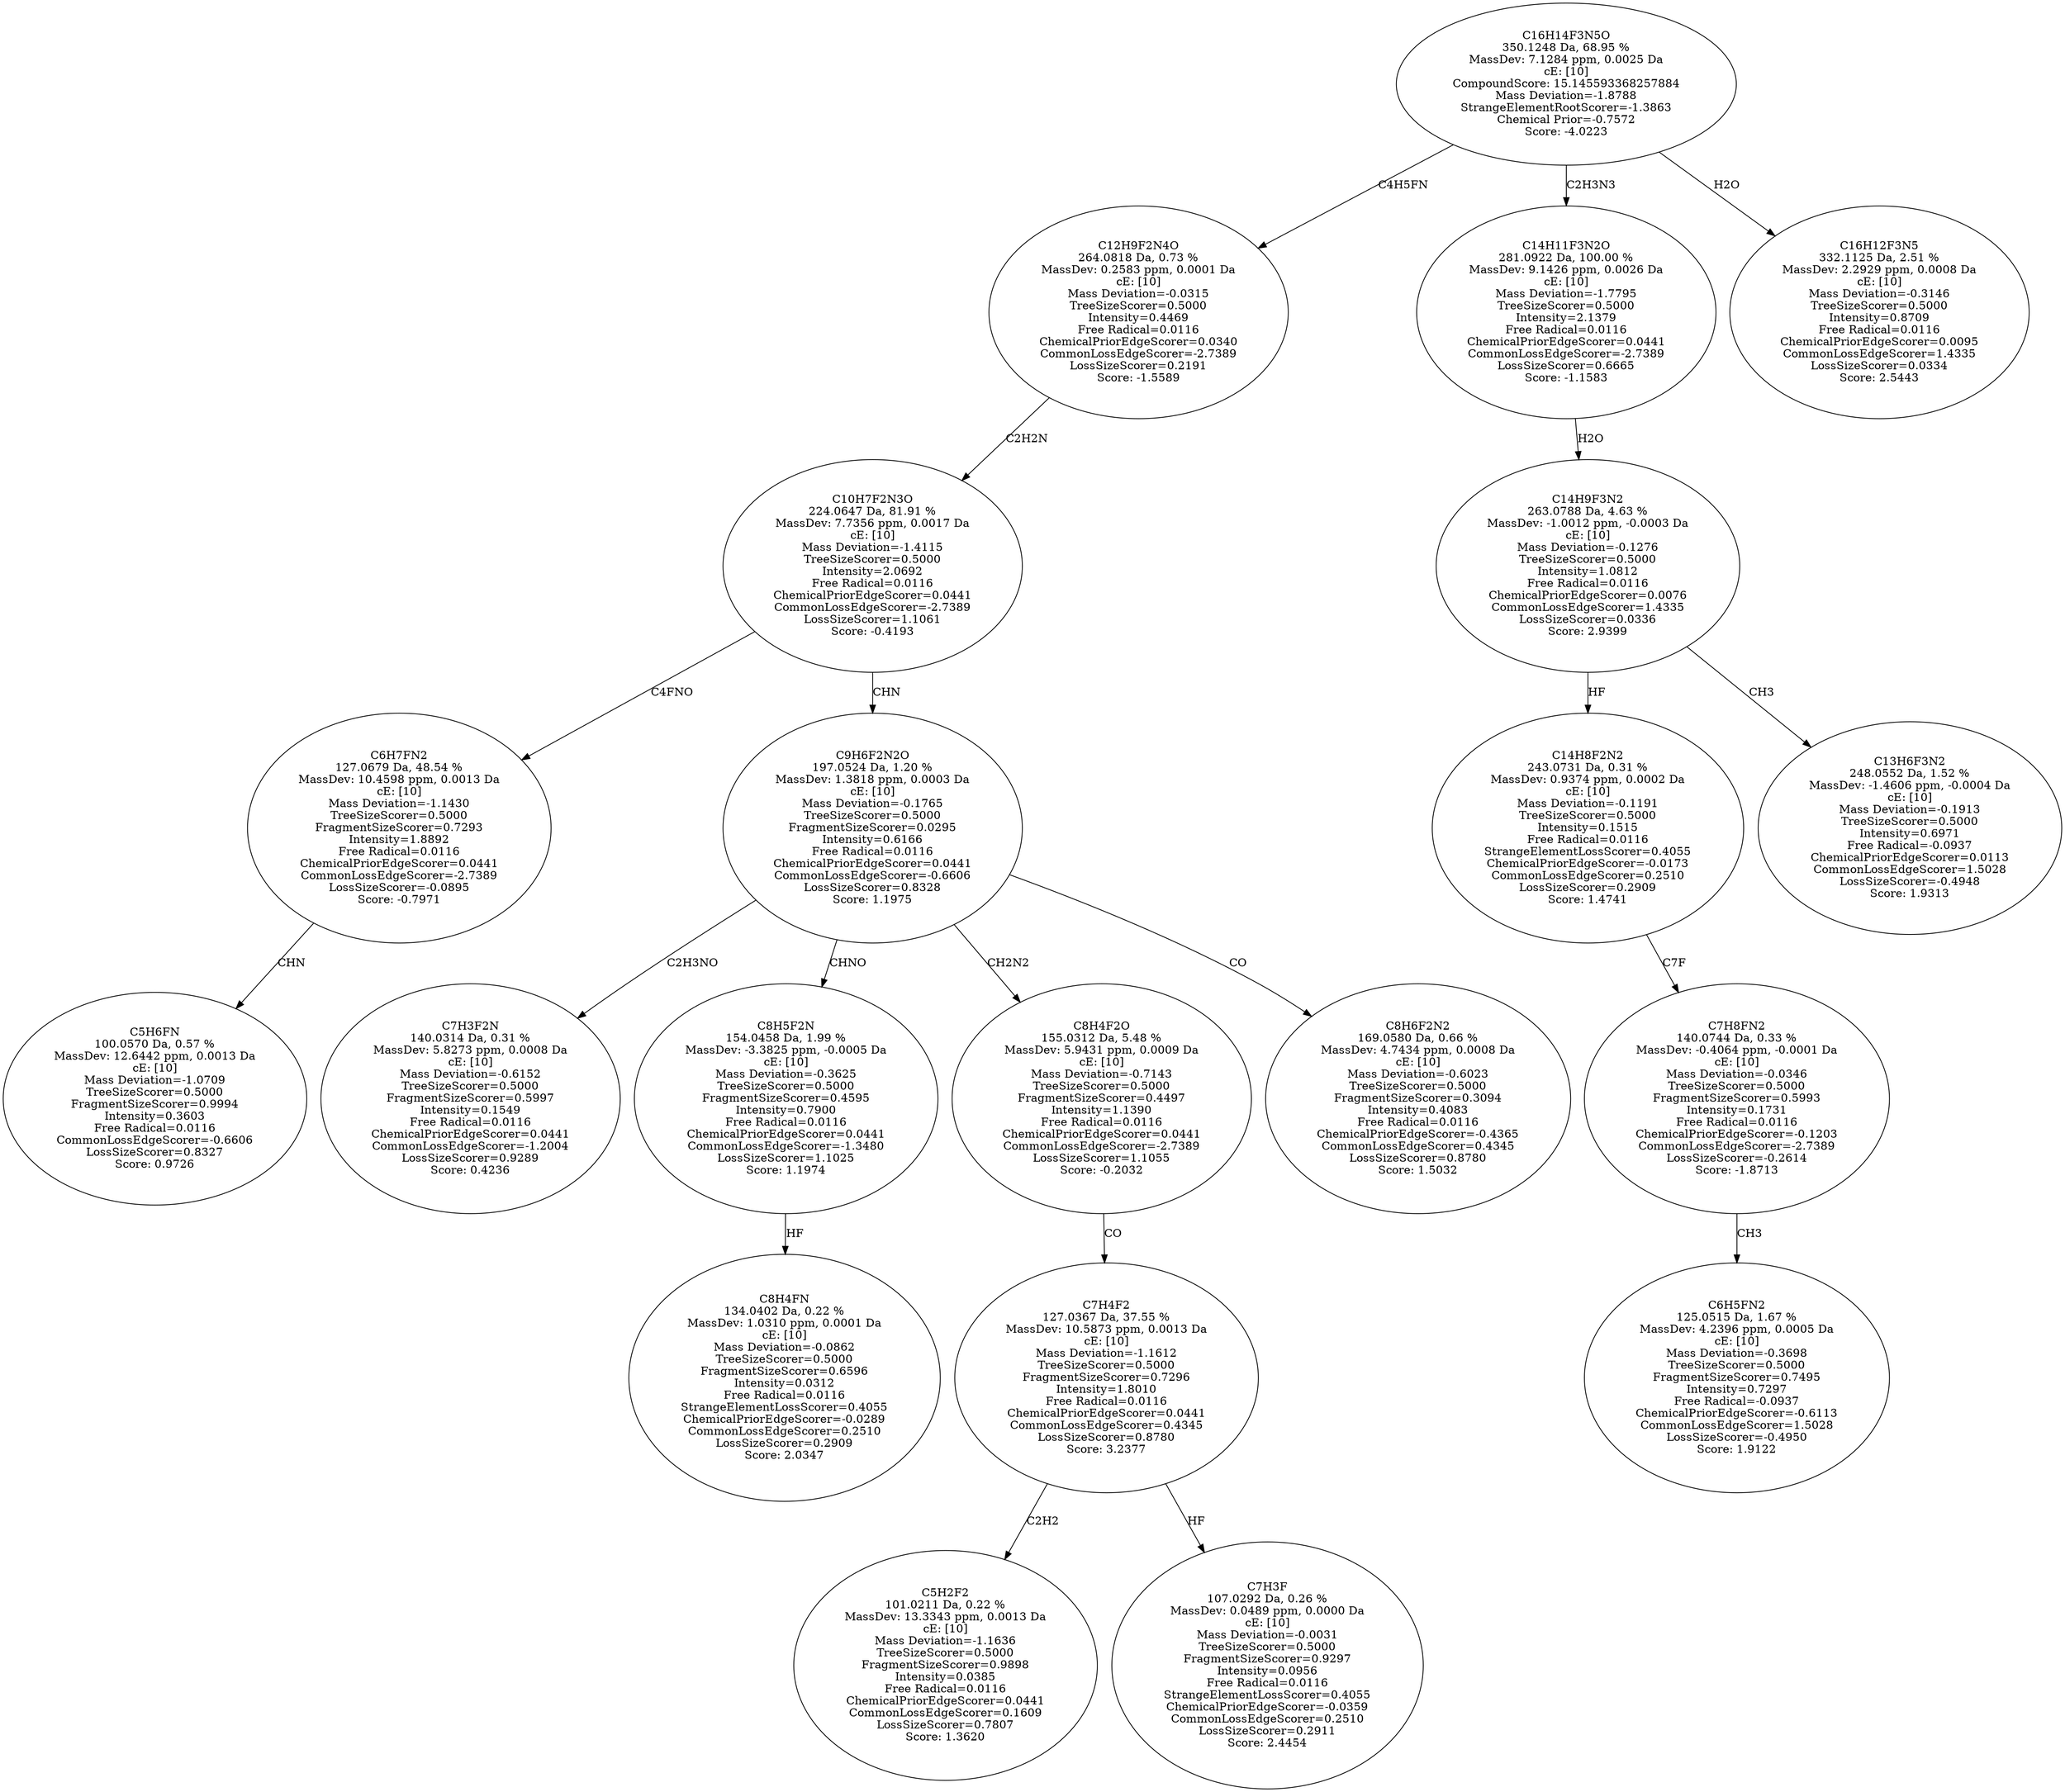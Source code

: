strict digraph {
v1 [label="C5H6FN\n100.0570 Da, 0.57 %\nMassDev: 12.6442 ppm, 0.0013 Da\ncE: [10]\nMass Deviation=-1.0709\nTreeSizeScorer=0.5000\nFragmentSizeScorer=0.9994\nIntensity=0.3603\nFree Radical=0.0116\nCommonLossEdgeScorer=-0.6606\nLossSizeScorer=0.8327\nScore: 0.9726"];
v2 [label="C6H7FN2\n127.0679 Da, 48.54 %\nMassDev: 10.4598 ppm, 0.0013 Da\ncE: [10]\nMass Deviation=-1.1430\nTreeSizeScorer=0.5000\nFragmentSizeScorer=0.7293\nIntensity=1.8892\nFree Radical=0.0116\nChemicalPriorEdgeScorer=0.0441\nCommonLossEdgeScorer=-2.7389\nLossSizeScorer=-0.0895\nScore: -0.7971"];
v3 [label="C7H3F2N\n140.0314 Da, 0.31 %\nMassDev: 5.8273 ppm, 0.0008 Da\ncE: [10]\nMass Deviation=-0.6152\nTreeSizeScorer=0.5000\nFragmentSizeScorer=0.5997\nIntensity=0.1549\nFree Radical=0.0116\nChemicalPriorEdgeScorer=0.0441\nCommonLossEdgeScorer=-1.2004\nLossSizeScorer=0.9289\nScore: 0.4236"];
v4 [label="C8H4FN\n134.0402 Da, 0.22 %\nMassDev: 1.0310 ppm, 0.0001 Da\ncE: [10]\nMass Deviation=-0.0862\nTreeSizeScorer=0.5000\nFragmentSizeScorer=0.6596\nIntensity=0.0312\nFree Radical=0.0116\nStrangeElementLossScorer=0.4055\nChemicalPriorEdgeScorer=-0.0289\nCommonLossEdgeScorer=0.2510\nLossSizeScorer=0.2909\nScore: 2.0347"];
v5 [label="C8H5F2N\n154.0458 Da, 1.99 %\nMassDev: -3.3825 ppm, -0.0005 Da\ncE: [10]\nMass Deviation=-0.3625\nTreeSizeScorer=0.5000\nFragmentSizeScorer=0.4595\nIntensity=0.7900\nFree Radical=0.0116\nChemicalPriorEdgeScorer=0.0441\nCommonLossEdgeScorer=-1.3480\nLossSizeScorer=1.1025\nScore: 1.1974"];
v6 [label="C5H2F2\n101.0211 Da, 0.22 %\nMassDev: 13.3343 ppm, 0.0013 Da\ncE: [10]\nMass Deviation=-1.1636\nTreeSizeScorer=0.5000\nFragmentSizeScorer=0.9898\nIntensity=0.0385\nFree Radical=0.0116\nChemicalPriorEdgeScorer=0.0441\nCommonLossEdgeScorer=0.1609\nLossSizeScorer=0.7807\nScore: 1.3620"];
v7 [label="C7H3F\n107.0292 Da, 0.26 %\nMassDev: 0.0489 ppm, 0.0000 Da\ncE: [10]\nMass Deviation=-0.0031\nTreeSizeScorer=0.5000\nFragmentSizeScorer=0.9297\nIntensity=0.0956\nFree Radical=0.0116\nStrangeElementLossScorer=0.4055\nChemicalPriorEdgeScorer=-0.0359\nCommonLossEdgeScorer=0.2510\nLossSizeScorer=0.2911\nScore: 2.4454"];
v8 [label="C7H4F2\n127.0367 Da, 37.55 %\nMassDev: 10.5873 ppm, 0.0013 Da\ncE: [10]\nMass Deviation=-1.1612\nTreeSizeScorer=0.5000\nFragmentSizeScorer=0.7296\nIntensity=1.8010\nFree Radical=0.0116\nChemicalPriorEdgeScorer=0.0441\nCommonLossEdgeScorer=0.4345\nLossSizeScorer=0.8780\nScore: 3.2377"];
v9 [label="C8H4F2O\n155.0312 Da, 5.48 %\nMassDev: 5.9431 ppm, 0.0009 Da\ncE: [10]\nMass Deviation=-0.7143\nTreeSizeScorer=0.5000\nFragmentSizeScorer=0.4497\nIntensity=1.1390\nFree Radical=0.0116\nChemicalPriorEdgeScorer=0.0441\nCommonLossEdgeScorer=-2.7389\nLossSizeScorer=1.1055\nScore: -0.2032"];
v10 [label="C8H6F2N2\n169.0580 Da, 0.66 %\nMassDev: 4.7434 ppm, 0.0008 Da\ncE: [10]\nMass Deviation=-0.6023\nTreeSizeScorer=0.5000\nFragmentSizeScorer=0.3094\nIntensity=0.4083\nFree Radical=0.0116\nChemicalPriorEdgeScorer=-0.4365\nCommonLossEdgeScorer=0.4345\nLossSizeScorer=0.8780\nScore: 1.5032"];
v11 [label="C9H6F2N2O\n197.0524 Da, 1.20 %\nMassDev: 1.3818 ppm, 0.0003 Da\ncE: [10]\nMass Deviation=-0.1765\nTreeSizeScorer=0.5000\nFragmentSizeScorer=0.0295\nIntensity=0.6166\nFree Radical=0.0116\nChemicalPriorEdgeScorer=0.0441\nCommonLossEdgeScorer=-0.6606\nLossSizeScorer=0.8328\nScore: 1.1975"];
v12 [label="C10H7F2N3O\n224.0647 Da, 81.91 %\nMassDev: 7.7356 ppm, 0.0017 Da\ncE: [10]\nMass Deviation=-1.4115\nTreeSizeScorer=0.5000\nIntensity=2.0692\nFree Radical=0.0116\nChemicalPriorEdgeScorer=0.0441\nCommonLossEdgeScorer=-2.7389\nLossSizeScorer=1.1061\nScore: -0.4193"];
v13 [label="C12H9F2N4O\n264.0818 Da, 0.73 %\nMassDev: 0.2583 ppm, 0.0001 Da\ncE: [10]\nMass Deviation=-0.0315\nTreeSizeScorer=0.5000\nIntensity=0.4469\nFree Radical=0.0116\nChemicalPriorEdgeScorer=0.0340\nCommonLossEdgeScorer=-2.7389\nLossSizeScorer=0.2191\nScore: -1.5589"];
v14 [label="C6H5FN2\n125.0515 Da, 1.67 %\nMassDev: 4.2396 ppm, 0.0005 Da\ncE: [10]\nMass Deviation=-0.3698\nTreeSizeScorer=0.5000\nFragmentSizeScorer=0.7495\nIntensity=0.7297\nFree Radical=-0.0937\nChemicalPriorEdgeScorer=-0.6113\nCommonLossEdgeScorer=1.5028\nLossSizeScorer=-0.4950\nScore: 1.9122"];
v15 [label="C7H8FN2\n140.0744 Da, 0.33 %\nMassDev: -0.4064 ppm, -0.0001 Da\ncE: [10]\nMass Deviation=-0.0346\nTreeSizeScorer=0.5000\nFragmentSizeScorer=0.5993\nIntensity=0.1731\nFree Radical=0.0116\nChemicalPriorEdgeScorer=-0.1203\nCommonLossEdgeScorer=-2.7389\nLossSizeScorer=-0.2614\nScore: -1.8713"];
v16 [label="C14H8F2N2\n243.0731 Da, 0.31 %\nMassDev: 0.9374 ppm, 0.0002 Da\ncE: [10]\nMass Deviation=-0.1191\nTreeSizeScorer=0.5000\nIntensity=0.1515\nFree Radical=0.0116\nStrangeElementLossScorer=0.4055\nChemicalPriorEdgeScorer=-0.0173\nCommonLossEdgeScorer=0.2510\nLossSizeScorer=0.2909\nScore: 1.4741"];
v17 [label="C13H6F3N2\n248.0552 Da, 1.52 %\nMassDev: -1.4606 ppm, -0.0004 Da\ncE: [10]\nMass Deviation=-0.1913\nTreeSizeScorer=0.5000\nIntensity=0.6971\nFree Radical=-0.0937\nChemicalPriorEdgeScorer=0.0113\nCommonLossEdgeScorer=1.5028\nLossSizeScorer=-0.4948\nScore: 1.9313"];
v18 [label="C14H9F3N2\n263.0788 Da, 4.63 %\nMassDev: -1.0012 ppm, -0.0003 Da\ncE: [10]\nMass Deviation=-0.1276\nTreeSizeScorer=0.5000\nIntensity=1.0812\nFree Radical=0.0116\nChemicalPriorEdgeScorer=0.0076\nCommonLossEdgeScorer=1.4335\nLossSizeScorer=0.0336\nScore: 2.9399"];
v19 [label="C14H11F3N2O\n281.0922 Da, 100.00 %\nMassDev: 9.1426 ppm, 0.0026 Da\ncE: [10]\nMass Deviation=-1.7795\nTreeSizeScorer=0.5000\nIntensity=2.1379\nFree Radical=0.0116\nChemicalPriorEdgeScorer=0.0441\nCommonLossEdgeScorer=-2.7389\nLossSizeScorer=0.6665\nScore: -1.1583"];
v20 [label="C16H12F3N5\n332.1125 Da, 2.51 %\nMassDev: 2.2929 ppm, 0.0008 Da\ncE: [10]\nMass Deviation=-0.3146\nTreeSizeScorer=0.5000\nIntensity=0.8709\nFree Radical=0.0116\nChemicalPriorEdgeScorer=0.0095\nCommonLossEdgeScorer=1.4335\nLossSizeScorer=0.0334\nScore: 2.5443"];
v21 [label="C16H14F3N5O\n350.1248 Da, 68.95 %\nMassDev: 7.1284 ppm, 0.0025 Da\ncE: [10]\nCompoundScore: 15.145593368257884\nMass Deviation=-1.8788\nStrangeElementRootScorer=-1.3863\nChemical Prior=-0.7572\nScore: -4.0223"];
v2 -> v1 [label="CHN"];
v12 -> v2 [label="C4FNO"];
v11 -> v3 [label="C2H3NO"];
v5 -> v4 [label="HF"];
v11 -> v5 [label="CHNO"];
v8 -> v6 [label="C2H2"];
v8 -> v7 [label="HF"];
v9 -> v8 [label="CO"];
v11 -> v9 [label="CH2N2"];
v11 -> v10 [label="CO"];
v12 -> v11 [label="CHN"];
v13 -> v12 [label="C2H2N"];
v21 -> v13 [label="C4H5FN"];
v15 -> v14 [label="CH3"];
v16 -> v15 [label="C7F"];
v18 -> v16 [label="HF"];
v18 -> v17 [label="CH3"];
v19 -> v18 [label="H2O"];
v21 -> v19 [label="C2H3N3"];
v21 -> v20 [label="H2O"];
}